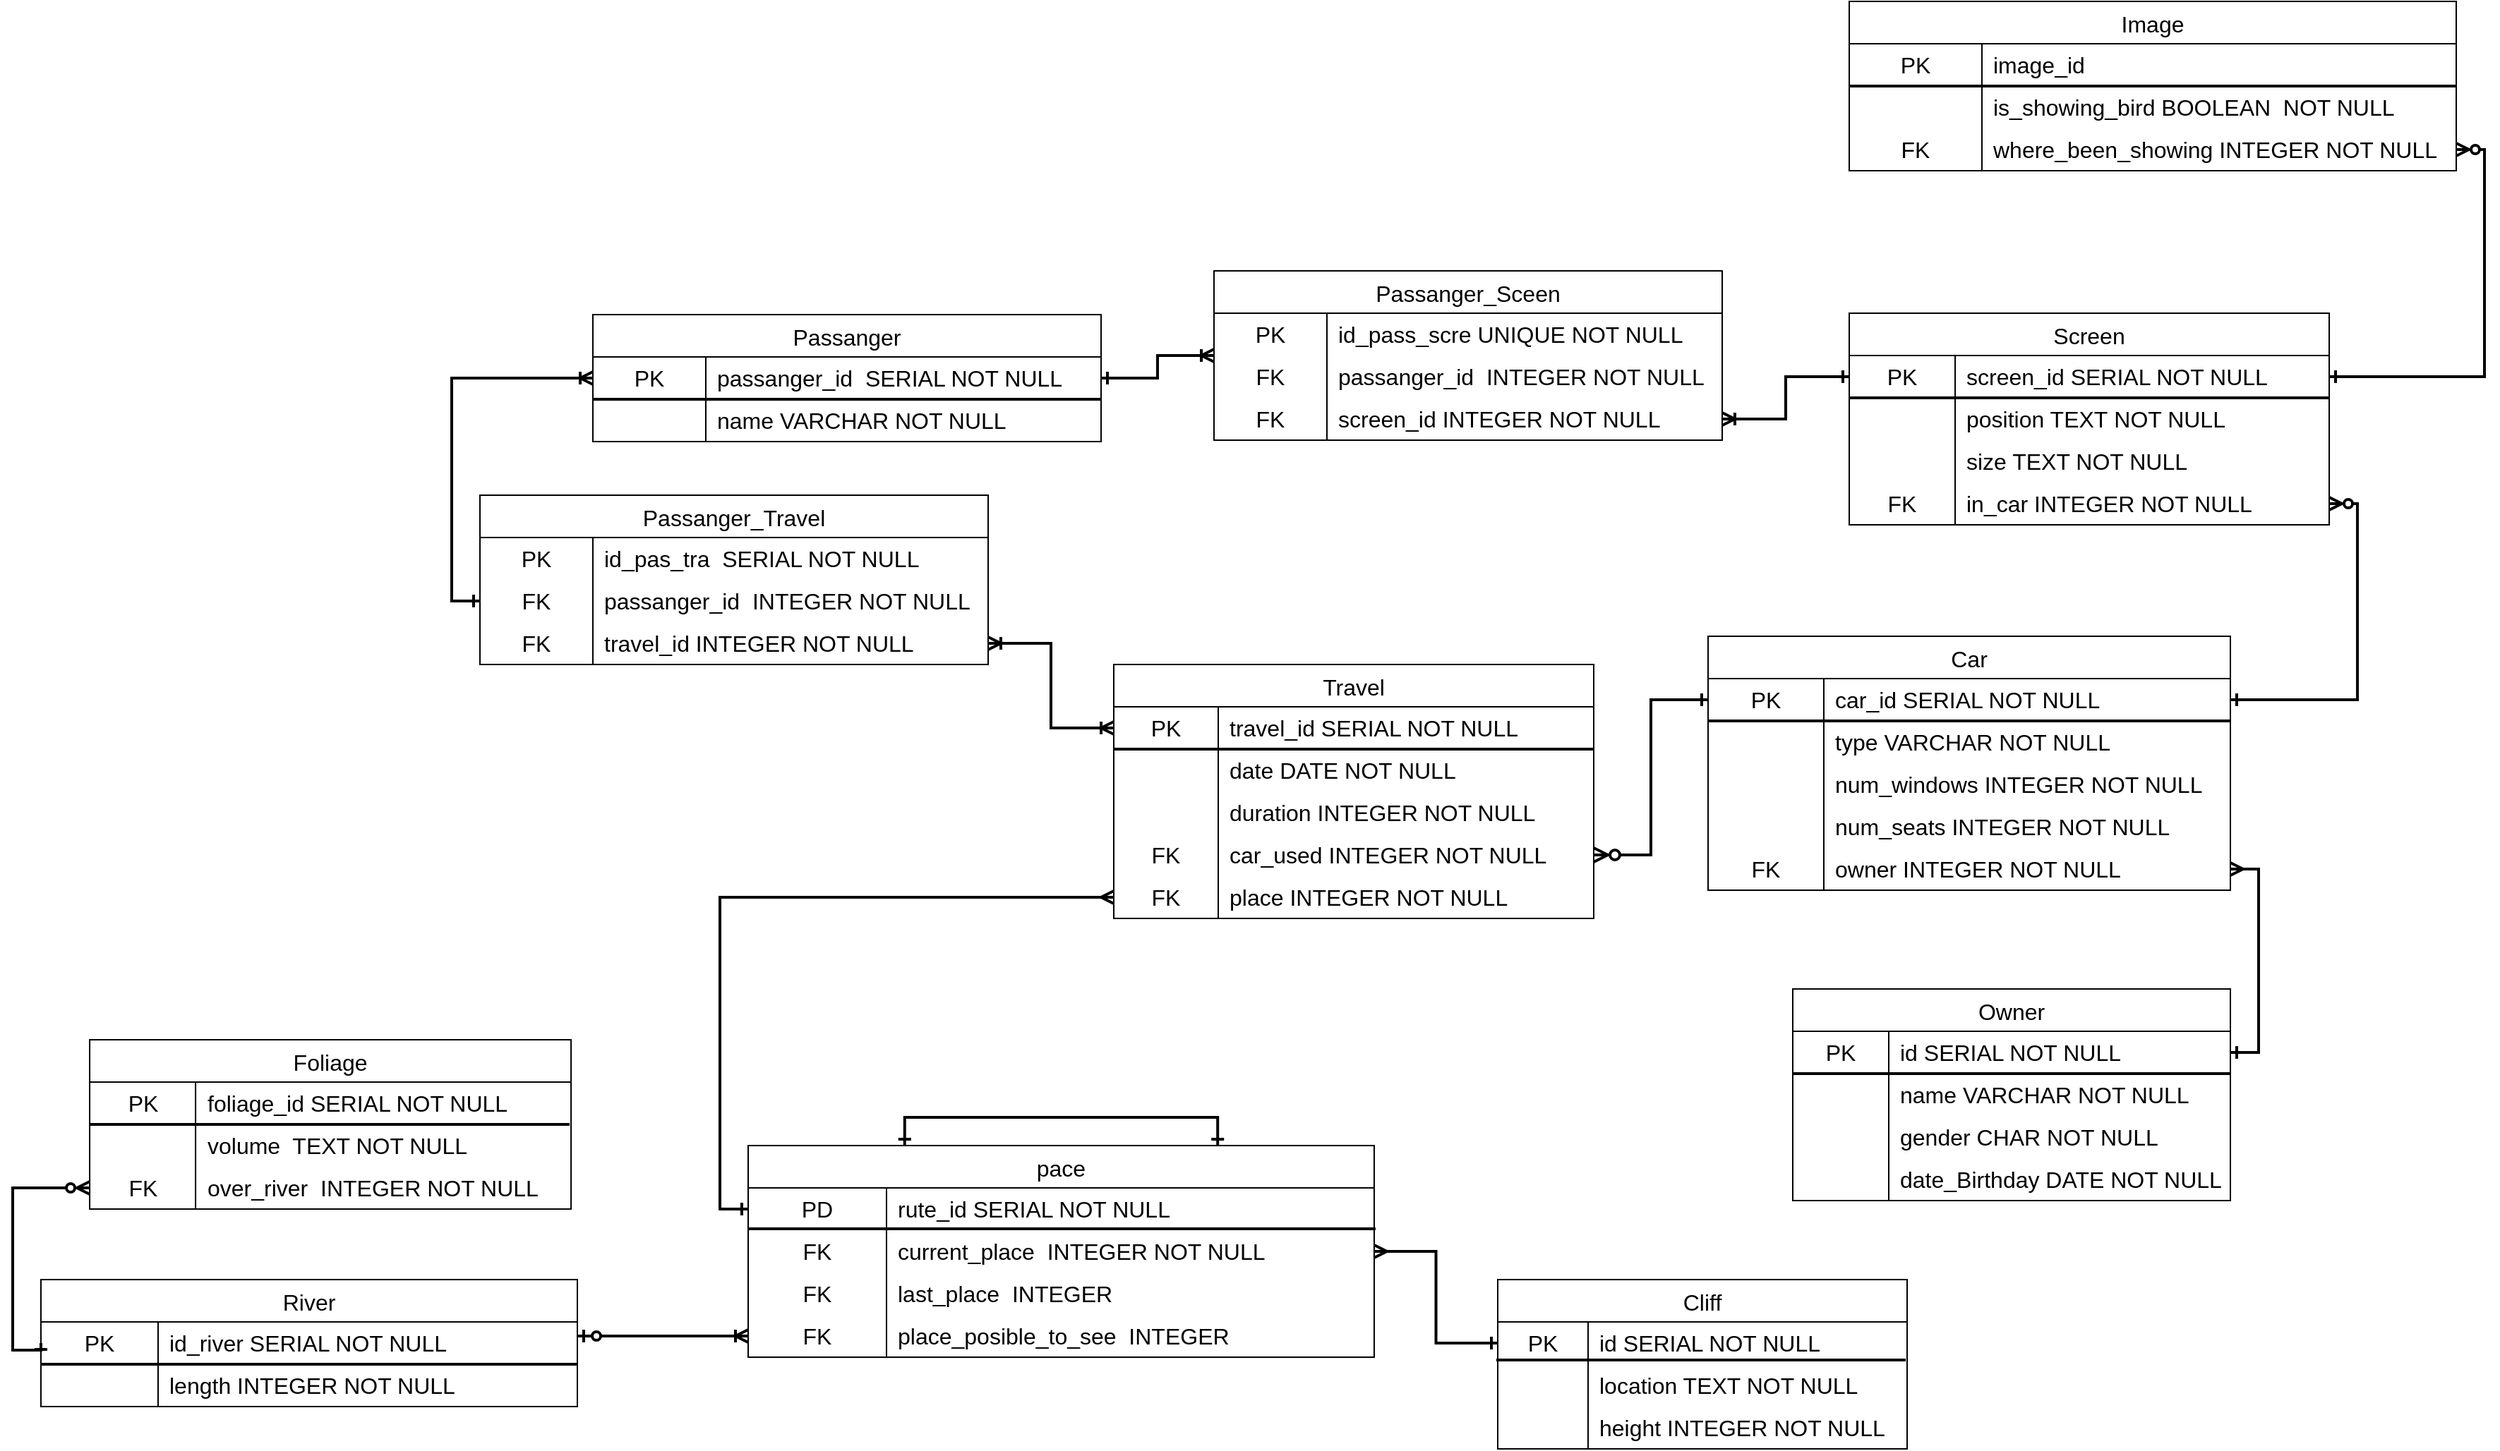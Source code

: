 <mxfile version="26.0.16">
  <diagram id="C5RBs43oDa-KdzZeNtuy" name="Page-1">
    <mxGraphModel dx="3754" dy="2307" grid="1" gridSize="10" guides="1" tooltips="1" connect="1" arrows="1" fold="1" page="1" pageScale="1" pageWidth="827" pageHeight="1169" math="0" shadow="0">
      <root>
        <mxCell id="WIyWlLk6GJQsqaUBKTNV-0" />
        <mxCell id="WIyWlLk6GJQsqaUBKTNV-1" parent="WIyWlLk6GJQsqaUBKTNV-0" />
        <mxCell id="iPoyVzdUT_Glv2zfnzg3-1" value="Owner" style="shape=table;startSize=30;container=1;collapsible=0;childLayout=tableLayout;fixedRows=1;rowLines=0;fontStyle=0;strokeColor=default;fontSize=16;" parent="WIyWlLk6GJQsqaUBKTNV-1" vertex="1">
          <mxGeometry x="210" y="350" width="310" height="150" as="geometry" />
        </mxCell>
        <mxCell id="iPoyVzdUT_Glv2zfnzg3-2" value="" style="shape=tableRow;horizontal=0;startSize=0;swimlaneHead=0;swimlaneBody=0;top=0;left=0;bottom=0;right=0;collapsible=0;dropTarget=0;fillColor=none;points=[[0,0.5],[1,0.5]];portConstraint=eastwest;strokeColor=inherit;fontSize=16;" parent="iPoyVzdUT_Glv2zfnzg3-1" vertex="1">
          <mxGeometry y="30" width="310" height="30" as="geometry" />
        </mxCell>
        <mxCell id="iPoyVzdUT_Glv2zfnzg3-3" value="PK" style="shape=partialRectangle;html=1;whiteSpace=wrap;connectable=0;fillColor=none;top=0;left=0;bottom=0;right=0;overflow=hidden;pointerEvents=1;strokeColor=inherit;fontSize=16;" parent="iPoyVzdUT_Glv2zfnzg3-2" vertex="1">
          <mxGeometry width="68" height="30" as="geometry">
            <mxRectangle width="68" height="30" as="alternateBounds" />
          </mxGeometry>
        </mxCell>
        <mxCell id="iPoyVzdUT_Glv2zfnzg3-4" value="id SERIAL NOT NULL" style="shape=partialRectangle;html=1;whiteSpace=wrap;connectable=0;fillColor=none;top=0;left=0;bottom=0;right=0;align=left;spacingLeft=6;overflow=hidden;strokeColor=inherit;fontSize=16;" parent="iPoyVzdUT_Glv2zfnzg3-2" vertex="1">
          <mxGeometry x="68" width="242" height="30" as="geometry">
            <mxRectangle width="242" height="30" as="alternateBounds" />
          </mxGeometry>
        </mxCell>
        <mxCell id="iPoyVzdUT_Glv2zfnzg3-5" value="" style="shape=tableRow;horizontal=0;startSize=0;swimlaneHead=0;swimlaneBody=0;top=0;left=0;bottom=0;right=0;collapsible=0;dropTarget=0;fillColor=none;points=[[0,0.5],[1,0.5]];portConstraint=eastwest;strokeColor=inherit;fontSize=16;" parent="iPoyVzdUT_Glv2zfnzg3-1" vertex="1">
          <mxGeometry y="60" width="310" height="30" as="geometry" />
        </mxCell>
        <mxCell id="iPoyVzdUT_Glv2zfnzg3-6" value="" style="shape=partialRectangle;html=1;whiteSpace=wrap;connectable=0;fillColor=none;top=0;left=0;bottom=0;right=0;overflow=hidden;strokeColor=inherit;fontSize=16;" parent="iPoyVzdUT_Glv2zfnzg3-5" vertex="1">
          <mxGeometry width="68" height="30" as="geometry">
            <mxRectangle width="68" height="30" as="alternateBounds" />
          </mxGeometry>
        </mxCell>
        <mxCell id="iPoyVzdUT_Glv2zfnzg3-7" value="name VARCHAR NOT NULL" style="shape=partialRectangle;html=1;whiteSpace=wrap;connectable=0;fillColor=none;top=0;left=0;bottom=0;right=0;align=left;spacingLeft=6;overflow=hidden;strokeColor=inherit;fontSize=16;" parent="iPoyVzdUT_Glv2zfnzg3-5" vertex="1">
          <mxGeometry x="68" width="242" height="30" as="geometry">
            <mxRectangle width="242" height="30" as="alternateBounds" />
          </mxGeometry>
        </mxCell>
        <mxCell id="iPoyVzdUT_Glv2zfnzg3-8" value="" style="shape=tableRow;horizontal=0;startSize=0;swimlaneHead=0;swimlaneBody=0;top=0;left=0;bottom=0;right=0;collapsible=0;dropTarget=0;fillColor=none;points=[[0,0.5],[1,0.5]];portConstraint=eastwest;strokeColor=inherit;fontSize=16;" parent="iPoyVzdUT_Glv2zfnzg3-1" vertex="1">
          <mxGeometry y="90" width="310" height="30" as="geometry" />
        </mxCell>
        <mxCell id="iPoyVzdUT_Glv2zfnzg3-9" value="" style="shape=partialRectangle;html=1;whiteSpace=wrap;connectable=0;fillColor=none;top=0;left=0;bottom=0;right=0;overflow=hidden;strokeColor=inherit;fontSize=16;" parent="iPoyVzdUT_Glv2zfnzg3-8" vertex="1">
          <mxGeometry width="68" height="30" as="geometry">
            <mxRectangle width="68" height="30" as="alternateBounds" />
          </mxGeometry>
        </mxCell>
        <mxCell id="iPoyVzdUT_Glv2zfnzg3-10" value="gender CHAR NOT NULL" style="shape=partialRectangle;html=1;whiteSpace=wrap;connectable=0;fillColor=none;top=0;left=0;bottom=0;right=0;align=left;spacingLeft=6;overflow=hidden;strokeColor=inherit;fontSize=16;" parent="iPoyVzdUT_Glv2zfnzg3-8" vertex="1">
          <mxGeometry x="68" width="242" height="30" as="geometry">
            <mxRectangle width="242" height="30" as="alternateBounds" />
          </mxGeometry>
        </mxCell>
        <mxCell id="iPoyVzdUT_Glv2zfnzg3-15" style="shape=tableRow;horizontal=0;startSize=0;swimlaneHead=0;swimlaneBody=0;top=0;left=0;bottom=0;right=0;collapsible=0;dropTarget=0;fillColor=none;points=[[0,0.5],[1,0.5]];portConstraint=eastwest;strokeColor=inherit;fontSize=16;" parent="iPoyVzdUT_Glv2zfnzg3-1" vertex="1">
          <mxGeometry y="120" width="310" height="30" as="geometry" />
        </mxCell>
        <mxCell id="iPoyVzdUT_Glv2zfnzg3-16" style="shape=partialRectangle;html=1;whiteSpace=wrap;connectable=0;fillColor=none;top=0;left=0;bottom=0;right=0;overflow=hidden;strokeColor=inherit;fontSize=16;" parent="iPoyVzdUT_Glv2zfnzg3-15" vertex="1">
          <mxGeometry width="68" height="30" as="geometry">
            <mxRectangle width="68" height="30" as="alternateBounds" />
          </mxGeometry>
        </mxCell>
        <mxCell id="iPoyVzdUT_Glv2zfnzg3-17" value="date_Birthday DATE NOT NULL" style="shape=partialRectangle;html=1;whiteSpace=wrap;connectable=0;fillColor=none;top=0;left=0;bottom=0;right=0;align=left;spacingLeft=6;overflow=hidden;strokeColor=inherit;fontSize=16;" parent="iPoyVzdUT_Glv2zfnzg3-15" vertex="1">
          <mxGeometry x="68" width="242" height="30" as="geometry">
            <mxRectangle width="242" height="30" as="alternateBounds" />
          </mxGeometry>
        </mxCell>
        <mxCell id="iPoyVzdUT_Glv2zfnzg3-11" value="" style="line;strokeWidth=2;html=1;" parent="WIyWlLk6GJQsqaUBKTNV-1" vertex="1">
          <mxGeometry x="210" y="405" width="310" height="10" as="geometry" />
        </mxCell>
        <mxCell id="iPoyVzdUT_Glv2zfnzg3-32" value="Car" style="shape=table;startSize=30;container=1;collapsible=0;childLayout=tableLayout;fixedRows=1;rowLines=0;fontStyle=0;strokeColor=default;fontSize=16;" parent="WIyWlLk6GJQsqaUBKTNV-1" vertex="1">
          <mxGeometry x="150" y="100" width="370" height="180" as="geometry" />
        </mxCell>
        <mxCell id="iPoyVzdUT_Glv2zfnzg3-33" value="" style="shape=tableRow;horizontal=0;startSize=0;swimlaneHead=0;swimlaneBody=0;top=0;left=0;bottom=0;right=0;collapsible=0;dropTarget=0;fillColor=none;points=[[0,0.5],[1,0.5]];portConstraint=eastwest;strokeColor=inherit;fontSize=16;" parent="iPoyVzdUT_Glv2zfnzg3-32" vertex="1">
          <mxGeometry y="30" width="370" height="30" as="geometry" />
        </mxCell>
        <mxCell id="iPoyVzdUT_Glv2zfnzg3-34" value="PK" style="shape=partialRectangle;html=1;whiteSpace=wrap;connectable=0;fillColor=none;top=0;left=0;bottom=0;right=0;overflow=hidden;pointerEvents=1;strokeColor=inherit;fontSize=16;" parent="iPoyVzdUT_Glv2zfnzg3-33" vertex="1">
          <mxGeometry width="82" height="30" as="geometry">
            <mxRectangle width="82" height="30" as="alternateBounds" />
          </mxGeometry>
        </mxCell>
        <mxCell id="iPoyVzdUT_Glv2zfnzg3-35" value="car_id SERIAL NOT NULL" style="shape=partialRectangle;html=1;whiteSpace=wrap;connectable=0;fillColor=none;top=0;left=0;bottom=0;right=0;align=left;spacingLeft=6;overflow=hidden;strokeColor=inherit;fontSize=16;" parent="iPoyVzdUT_Glv2zfnzg3-33" vertex="1">
          <mxGeometry x="82" width="288" height="30" as="geometry">
            <mxRectangle width="288" height="30" as="alternateBounds" />
          </mxGeometry>
        </mxCell>
        <mxCell id="iPoyVzdUT_Glv2zfnzg3-36" value="" style="shape=tableRow;horizontal=0;startSize=0;swimlaneHead=0;swimlaneBody=0;top=0;left=0;bottom=0;right=0;collapsible=0;dropTarget=0;fillColor=none;points=[[0,0.5],[1,0.5]];portConstraint=eastwest;strokeColor=inherit;fontSize=16;" parent="iPoyVzdUT_Glv2zfnzg3-32" vertex="1">
          <mxGeometry y="60" width="370" height="30" as="geometry" />
        </mxCell>
        <mxCell id="iPoyVzdUT_Glv2zfnzg3-37" value="" style="shape=partialRectangle;html=1;whiteSpace=wrap;connectable=0;fillColor=none;top=0;left=0;bottom=0;right=0;overflow=hidden;strokeColor=inherit;fontSize=16;" parent="iPoyVzdUT_Glv2zfnzg3-36" vertex="1">
          <mxGeometry width="82" height="30" as="geometry">
            <mxRectangle width="82" height="30" as="alternateBounds" />
          </mxGeometry>
        </mxCell>
        <mxCell id="iPoyVzdUT_Glv2zfnzg3-38" value="type VARCHAR NOT NULL" style="shape=partialRectangle;html=1;whiteSpace=wrap;connectable=0;fillColor=none;top=0;left=0;bottom=0;right=0;align=left;spacingLeft=6;overflow=hidden;strokeColor=inherit;fontSize=16;" parent="iPoyVzdUT_Glv2zfnzg3-36" vertex="1">
          <mxGeometry x="82" width="288" height="30" as="geometry">
            <mxRectangle width="288" height="30" as="alternateBounds" />
          </mxGeometry>
        </mxCell>
        <mxCell id="iPoyVzdUT_Glv2zfnzg3-39" value="" style="shape=tableRow;horizontal=0;startSize=0;swimlaneHead=0;swimlaneBody=0;top=0;left=0;bottom=0;right=0;collapsible=0;dropTarget=0;fillColor=none;points=[[0,0.5],[1,0.5]];portConstraint=eastwest;strokeColor=inherit;fontSize=16;" parent="iPoyVzdUT_Glv2zfnzg3-32" vertex="1">
          <mxGeometry y="90" width="370" height="30" as="geometry" />
        </mxCell>
        <mxCell id="iPoyVzdUT_Glv2zfnzg3-40" value="" style="shape=partialRectangle;html=1;whiteSpace=wrap;connectable=0;fillColor=none;top=0;left=0;bottom=0;right=0;overflow=hidden;strokeColor=inherit;fontSize=16;" parent="iPoyVzdUT_Glv2zfnzg3-39" vertex="1">
          <mxGeometry width="82" height="30" as="geometry">
            <mxRectangle width="82" height="30" as="alternateBounds" />
          </mxGeometry>
        </mxCell>
        <mxCell id="iPoyVzdUT_Glv2zfnzg3-41" value="num_windows INTEGER NOT NULL" style="shape=partialRectangle;html=1;whiteSpace=wrap;connectable=0;fillColor=none;top=0;left=0;bottom=0;right=0;align=left;spacingLeft=6;overflow=hidden;strokeColor=inherit;fontSize=16;" parent="iPoyVzdUT_Glv2zfnzg3-39" vertex="1">
          <mxGeometry x="82" width="288" height="30" as="geometry">
            <mxRectangle width="288" height="30" as="alternateBounds" />
          </mxGeometry>
        </mxCell>
        <mxCell id="iPoyVzdUT_Glv2zfnzg3-42" style="shape=tableRow;horizontal=0;startSize=0;swimlaneHead=0;swimlaneBody=0;top=0;left=0;bottom=0;right=0;collapsible=0;dropTarget=0;fillColor=none;points=[[0,0.5],[1,0.5]];portConstraint=eastwest;strokeColor=inherit;fontSize=16;" parent="iPoyVzdUT_Glv2zfnzg3-32" vertex="1">
          <mxGeometry y="120" width="370" height="30" as="geometry" />
        </mxCell>
        <mxCell id="iPoyVzdUT_Glv2zfnzg3-43" style="shape=partialRectangle;html=1;whiteSpace=wrap;connectable=0;fillColor=none;top=0;left=0;bottom=0;right=0;overflow=hidden;strokeColor=inherit;fontSize=16;" parent="iPoyVzdUT_Glv2zfnzg3-42" vertex="1">
          <mxGeometry width="82" height="30" as="geometry">
            <mxRectangle width="82" height="30" as="alternateBounds" />
          </mxGeometry>
        </mxCell>
        <mxCell id="iPoyVzdUT_Glv2zfnzg3-44" value="num_seats INTEGER NOT NULL" style="shape=partialRectangle;html=1;whiteSpace=wrap;connectable=0;fillColor=none;top=0;left=0;bottom=0;right=0;align=left;spacingLeft=6;overflow=hidden;strokeColor=inherit;fontSize=16;" parent="iPoyVzdUT_Glv2zfnzg3-42" vertex="1">
          <mxGeometry x="82" width="288" height="30" as="geometry">
            <mxRectangle width="288" height="30" as="alternateBounds" />
          </mxGeometry>
        </mxCell>
        <mxCell id="iPoyVzdUT_Glv2zfnzg3-148" style="shape=tableRow;horizontal=0;startSize=0;swimlaneHead=0;swimlaneBody=0;top=0;left=0;bottom=0;right=0;collapsible=0;dropTarget=0;fillColor=none;points=[[0,0.5],[1,0.5]];portConstraint=eastwest;strokeColor=inherit;fontSize=16;" parent="iPoyVzdUT_Glv2zfnzg3-32" vertex="1">
          <mxGeometry y="150" width="370" height="30" as="geometry" />
        </mxCell>
        <mxCell id="iPoyVzdUT_Glv2zfnzg3-149" value="FK" style="shape=partialRectangle;html=1;whiteSpace=wrap;connectable=0;fillColor=none;top=0;left=0;bottom=0;right=0;overflow=hidden;strokeColor=inherit;fontSize=16;" parent="iPoyVzdUT_Glv2zfnzg3-148" vertex="1">
          <mxGeometry width="82" height="30" as="geometry">
            <mxRectangle width="82" height="30" as="alternateBounds" />
          </mxGeometry>
        </mxCell>
        <mxCell id="iPoyVzdUT_Glv2zfnzg3-150" value="owner INTEGER NOT NULL" style="shape=partialRectangle;html=1;whiteSpace=wrap;connectable=0;fillColor=none;top=0;left=0;bottom=0;right=0;align=left;spacingLeft=6;overflow=hidden;strokeColor=inherit;fontSize=16;" parent="iPoyVzdUT_Glv2zfnzg3-148" vertex="1">
          <mxGeometry x="82" width="288" height="30" as="geometry">
            <mxRectangle width="288" height="30" as="alternateBounds" />
          </mxGeometry>
        </mxCell>
        <mxCell id="iPoyVzdUT_Glv2zfnzg3-45" value="" style="line;strokeWidth=2;html=1;" parent="WIyWlLk6GJQsqaUBKTNV-1" vertex="1">
          <mxGeometry x="150" y="155" width="370" height="10" as="geometry" />
        </mxCell>
        <mxCell id="iPoyVzdUT_Glv2zfnzg3-46" value="Travel" style="shape=table;startSize=30;container=1;collapsible=0;childLayout=tableLayout;fixedRows=1;rowLines=0;fontStyle=0;strokeColor=default;fontSize=16;" parent="WIyWlLk6GJQsqaUBKTNV-1" vertex="1">
          <mxGeometry x="-271" y="120" width="340" height="180" as="geometry" />
        </mxCell>
        <mxCell id="iPoyVzdUT_Glv2zfnzg3-47" value="" style="shape=tableRow;horizontal=0;startSize=0;swimlaneHead=0;swimlaneBody=0;top=0;left=0;bottom=0;right=0;collapsible=0;dropTarget=0;fillColor=none;points=[[0,0.5],[1,0.5]];portConstraint=eastwest;strokeColor=inherit;fontSize=16;" parent="iPoyVzdUT_Glv2zfnzg3-46" vertex="1">
          <mxGeometry y="30" width="340" height="30" as="geometry" />
        </mxCell>
        <mxCell id="iPoyVzdUT_Glv2zfnzg3-48" value="PK" style="shape=partialRectangle;html=1;whiteSpace=wrap;connectable=0;fillColor=none;top=0;left=0;bottom=0;right=0;overflow=hidden;pointerEvents=1;strokeColor=inherit;fontSize=16;" parent="iPoyVzdUT_Glv2zfnzg3-47" vertex="1">
          <mxGeometry width="74" height="30" as="geometry">
            <mxRectangle width="74" height="30" as="alternateBounds" />
          </mxGeometry>
        </mxCell>
        <mxCell id="iPoyVzdUT_Glv2zfnzg3-49" value="travel_id SERIAL NOT NULL" style="shape=partialRectangle;html=1;whiteSpace=wrap;connectable=0;fillColor=none;top=0;left=0;bottom=0;right=0;align=left;spacingLeft=6;overflow=hidden;strokeColor=inherit;fontSize=16;" parent="iPoyVzdUT_Glv2zfnzg3-47" vertex="1">
          <mxGeometry x="74" width="266" height="30" as="geometry">
            <mxRectangle width="266" height="30" as="alternateBounds" />
          </mxGeometry>
        </mxCell>
        <mxCell id="iPoyVzdUT_Glv2zfnzg3-50" value="" style="shape=tableRow;horizontal=0;startSize=0;swimlaneHead=0;swimlaneBody=0;top=0;left=0;bottom=0;right=0;collapsible=0;dropTarget=0;fillColor=none;points=[[0,0.5],[1,0.5]];portConstraint=eastwest;strokeColor=inherit;fontSize=16;" parent="iPoyVzdUT_Glv2zfnzg3-46" vertex="1">
          <mxGeometry y="60" width="340" height="30" as="geometry" />
        </mxCell>
        <mxCell id="iPoyVzdUT_Glv2zfnzg3-51" value="" style="shape=partialRectangle;html=1;whiteSpace=wrap;connectable=0;fillColor=none;top=0;left=0;bottom=0;right=0;overflow=hidden;strokeColor=inherit;fontSize=16;" parent="iPoyVzdUT_Glv2zfnzg3-50" vertex="1">
          <mxGeometry width="74" height="30" as="geometry">
            <mxRectangle width="74" height="30" as="alternateBounds" />
          </mxGeometry>
        </mxCell>
        <mxCell id="iPoyVzdUT_Glv2zfnzg3-52" value="date DATE NOT NULL" style="shape=partialRectangle;html=1;whiteSpace=wrap;connectable=0;fillColor=none;top=0;left=0;bottom=0;right=0;align=left;spacingLeft=6;overflow=hidden;strokeColor=inherit;fontSize=16;" parent="iPoyVzdUT_Glv2zfnzg3-50" vertex="1">
          <mxGeometry x="74" width="266" height="30" as="geometry">
            <mxRectangle width="266" height="30" as="alternateBounds" />
          </mxGeometry>
        </mxCell>
        <mxCell id="iPoyVzdUT_Glv2zfnzg3-53" value="" style="shape=tableRow;horizontal=0;startSize=0;swimlaneHead=0;swimlaneBody=0;top=0;left=0;bottom=0;right=0;collapsible=0;dropTarget=0;fillColor=none;points=[[0,0.5],[1,0.5]];portConstraint=eastwest;strokeColor=inherit;fontSize=16;" parent="iPoyVzdUT_Glv2zfnzg3-46" vertex="1">
          <mxGeometry y="90" width="340" height="30" as="geometry" />
        </mxCell>
        <mxCell id="iPoyVzdUT_Glv2zfnzg3-54" value="" style="shape=partialRectangle;html=1;whiteSpace=wrap;connectable=0;fillColor=none;top=0;left=0;bottom=0;right=0;overflow=hidden;strokeColor=inherit;fontSize=16;" parent="iPoyVzdUT_Glv2zfnzg3-53" vertex="1">
          <mxGeometry width="74" height="30" as="geometry">
            <mxRectangle width="74" height="30" as="alternateBounds" />
          </mxGeometry>
        </mxCell>
        <mxCell id="iPoyVzdUT_Glv2zfnzg3-55" value="duration INTEGER NOT NULL" style="shape=partialRectangle;html=1;whiteSpace=wrap;connectable=0;fillColor=none;top=0;left=0;bottom=0;right=0;align=left;spacingLeft=6;overflow=hidden;strokeColor=inherit;fontSize=16;" parent="iPoyVzdUT_Glv2zfnzg3-53" vertex="1">
          <mxGeometry x="74" width="266" height="30" as="geometry">
            <mxRectangle width="266" height="30" as="alternateBounds" />
          </mxGeometry>
        </mxCell>
        <mxCell id="iPoyVzdUT_Glv2zfnzg3-56" style="shape=tableRow;horizontal=0;startSize=0;swimlaneHead=0;swimlaneBody=0;top=0;left=0;bottom=0;right=0;collapsible=0;dropTarget=0;fillColor=none;points=[[0,0.5],[1,0.5]];portConstraint=eastwest;strokeColor=inherit;fontSize=16;" parent="iPoyVzdUT_Glv2zfnzg3-46" vertex="1">
          <mxGeometry y="120" width="340" height="30" as="geometry" />
        </mxCell>
        <mxCell id="iPoyVzdUT_Glv2zfnzg3-57" value="FK" style="shape=partialRectangle;html=1;whiteSpace=wrap;connectable=0;fillColor=none;top=0;left=0;bottom=0;right=0;overflow=hidden;strokeColor=inherit;fontSize=16;" parent="iPoyVzdUT_Glv2zfnzg3-56" vertex="1">
          <mxGeometry width="74" height="30" as="geometry">
            <mxRectangle width="74" height="30" as="alternateBounds" />
          </mxGeometry>
        </mxCell>
        <mxCell id="iPoyVzdUT_Glv2zfnzg3-58" value="car_used INTEGER NOT NULL" style="shape=partialRectangle;html=1;whiteSpace=wrap;connectable=0;fillColor=none;top=0;left=0;bottom=0;right=0;align=left;spacingLeft=6;overflow=hidden;strokeColor=inherit;fontSize=16;" parent="iPoyVzdUT_Glv2zfnzg3-56" vertex="1">
          <mxGeometry x="74" width="266" height="30" as="geometry">
            <mxRectangle width="266" height="30" as="alternateBounds" />
          </mxGeometry>
        </mxCell>
        <mxCell id="iPoyVzdUT_Glv2zfnzg3-151" style="shape=tableRow;horizontal=0;startSize=0;swimlaneHead=0;swimlaneBody=0;top=0;left=0;bottom=0;right=0;collapsible=0;dropTarget=0;fillColor=none;points=[[0,0.5],[1,0.5]];portConstraint=eastwest;strokeColor=inherit;fontSize=16;" parent="iPoyVzdUT_Glv2zfnzg3-46" vertex="1">
          <mxGeometry y="150" width="340" height="30" as="geometry" />
        </mxCell>
        <mxCell id="iPoyVzdUT_Glv2zfnzg3-152" value="FK" style="shape=partialRectangle;html=1;whiteSpace=wrap;connectable=0;fillColor=none;top=0;left=0;bottom=0;right=0;overflow=hidden;strokeColor=inherit;fontSize=16;" parent="iPoyVzdUT_Glv2zfnzg3-151" vertex="1">
          <mxGeometry width="74" height="30" as="geometry">
            <mxRectangle width="74" height="30" as="alternateBounds" />
          </mxGeometry>
        </mxCell>
        <mxCell id="iPoyVzdUT_Glv2zfnzg3-153" value="place INTEGER NOT NULL" style="shape=partialRectangle;html=1;whiteSpace=wrap;connectable=0;fillColor=none;top=0;left=0;bottom=0;right=0;align=left;spacingLeft=6;overflow=hidden;strokeColor=inherit;fontSize=16;" parent="iPoyVzdUT_Glv2zfnzg3-151" vertex="1">
          <mxGeometry x="74" width="266" height="30" as="geometry">
            <mxRectangle width="266" height="30" as="alternateBounds" />
          </mxGeometry>
        </mxCell>
        <mxCell id="iPoyVzdUT_Glv2zfnzg3-59" value="" style="line;strokeWidth=2;html=1;" parent="WIyWlLk6GJQsqaUBKTNV-1" vertex="1">
          <mxGeometry x="-271" y="175" width="340" height="10" as="geometry" />
        </mxCell>
        <mxCell id="iPoyVzdUT_Glv2zfnzg3-60" value="Image" style="shape=table;startSize=30;container=1;collapsible=0;childLayout=tableLayout;fixedRows=1;rowLines=0;fontStyle=0;strokeColor=default;fontSize=16;" parent="WIyWlLk6GJQsqaUBKTNV-1" vertex="1">
          <mxGeometry x="250" y="-350" width="430" height="120" as="geometry" />
        </mxCell>
        <mxCell id="iPoyVzdUT_Glv2zfnzg3-61" value="" style="shape=tableRow;horizontal=0;startSize=0;swimlaneHead=0;swimlaneBody=0;top=0;left=0;bottom=0;right=0;collapsible=0;dropTarget=0;fillColor=none;points=[[0,0.5],[1,0.5]];portConstraint=eastwest;strokeColor=inherit;fontSize=16;" parent="iPoyVzdUT_Glv2zfnzg3-60" vertex="1">
          <mxGeometry y="30" width="430" height="30" as="geometry" />
        </mxCell>
        <mxCell id="iPoyVzdUT_Glv2zfnzg3-62" value="PK" style="shape=partialRectangle;html=1;whiteSpace=wrap;connectable=0;fillColor=none;top=0;left=0;bottom=0;right=0;overflow=hidden;pointerEvents=1;strokeColor=inherit;fontSize=16;" parent="iPoyVzdUT_Glv2zfnzg3-61" vertex="1">
          <mxGeometry width="94" height="30" as="geometry">
            <mxRectangle width="94" height="30" as="alternateBounds" />
          </mxGeometry>
        </mxCell>
        <mxCell id="iPoyVzdUT_Glv2zfnzg3-63" value="image_id" style="shape=partialRectangle;html=1;whiteSpace=wrap;connectable=0;fillColor=none;top=0;left=0;bottom=0;right=0;align=left;spacingLeft=6;overflow=hidden;strokeColor=inherit;fontSize=16;" parent="iPoyVzdUT_Glv2zfnzg3-61" vertex="1">
          <mxGeometry x="94" width="336" height="30" as="geometry">
            <mxRectangle width="336" height="30" as="alternateBounds" />
          </mxGeometry>
        </mxCell>
        <mxCell id="iPoyVzdUT_Glv2zfnzg3-70" style="shape=tableRow;horizontal=0;startSize=0;swimlaneHead=0;swimlaneBody=0;top=0;left=0;bottom=0;right=0;collapsible=0;dropTarget=0;fillColor=none;points=[[0,0.5],[1,0.5]];portConstraint=eastwest;strokeColor=inherit;fontSize=16;" parent="iPoyVzdUT_Glv2zfnzg3-60" vertex="1">
          <mxGeometry y="60" width="430" height="30" as="geometry" />
        </mxCell>
        <mxCell id="iPoyVzdUT_Glv2zfnzg3-71" style="shape=partialRectangle;html=1;whiteSpace=wrap;connectable=0;fillColor=none;top=0;left=0;bottom=0;right=0;overflow=hidden;strokeColor=inherit;fontSize=16;" parent="iPoyVzdUT_Glv2zfnzg3-70" vertex="1">
          <mxGeometry width="94" height="30" as="geometry">
            <mxRectangle width="94" height="30" as="alternateBounds" />
          </mxGeometry>
        </mxCell>
        <mxCell id="iPoyVzdUT_Glv2zfnzg3-72" value="is_showing_bird BOOLEAN&amp;nbsp; NOT NULL" style="shape=partialRectangle;html=1;whiteSpace=wrap;connectable=0;fillColor=none;top=0;left=0;bottom=0;right=0;align=left;spacingLeft=6;overflow=hidden;strokeColor=inherit;fontSize=16;" parent="iPoyVzdUT_Glv2zfnzg3-70" vertex="1">
          <mxGeometry x="94" width="336" height="30" as="geometry">
            <mxRectangle width="336" height="30" as="alternateBounds" />
          </mxGeometry>
        </mxCell>
        <mxCell id="IphEw1jB7qVJTpc6AcwF-4" style="shape=tableRow;horizontal=0;startSize=0;swimlaneHead=0;swimlaneBody=0;top=0;left=0;bottom=0;right=0;collapsible=0;dropTarget=0;fillColor=none;points=[[0,0.5],[1,0.5]];portConstraint=eastwest;strokeColor=inherit;fontSize=16;" vertex="1" parent="iPoyVzdUT_Glv2zfnzg3-60">
          <mxGeometry y="90" width="430" height="30" as="geometry" />
        </mxCell>
        <mxCell id="IphEw1jB7qVJTpc6AcwF-5" value="FK" style="shape=partialRectangle;html=1;whiteSpace=wrap;connectable=0;fillColor=none;top=0;left=0;bottom=0;right=0;overflow=hidden;strokeColor=inherit;fontSize=16;" vertex="1" parent="IphEw1jB7qVJTpc6AcwF-4">
          <mxGeometry width="94" height="30" as="geometry">
            <mxRectangle width="94" height="30" as="alternateBounds" />
          </mxGeometry>
        </mxCell>
        <mxCell id="IphEw1jB7qVJTpc6AcwF-6" value="where_been_showing INTEGER NOT NULL" style="shape=partialRectangle;html=1;whiteSpace=wrap;connectable=0;fillColor=none;top=0;left=0;bottom=0;right=0;align=left;spacingLeft=6;overflow=hidden;strokeColor=inherit;fontSize=16;" vertex="1" parent="IphEw1jB7qVJTpc6AcwF-4">
          <mxGeometry x="94" width="336" height="30" as="geometry">
            <mxRectangle width="336" height="30" as="alternateBounds" />
          </mxGeometry>
        </mxCell>
        <mxCell id="iPoyVzdUT_Glv2zfnzg3-73" value="" style="line;strokeWidth=2;html=1;" parent="WIyWlLk6GJQsqaUBKTNV-1" vertex="1">
          <mxGeometry x="250" y="-295" width="430" height="10" as="geometry" />
        </mxCell>
        <mxCell id="iPoyVzdUT_Glv2zfnzg3-74" value="Screen" style="shape=table;startSize=30;container=1;collapsible=0;childLayout=tableLayout;fixedRows=1;rowLines=0;fontStyle=0;strokeColor=default;fontSize=16;" parent="WIyWlLk6GJQsqaUBKTNV-1" vertex="1">
          <mxGeometry x="250" y="-129" width="340" height="150" as="geometry" />
        </mxCell>
        <mxCell id="iPoyVzdUT_Glv2zfnzg3-75" value="" style="shape=tableRow;horizontal=0;startSize=0;swimlaneHead=0;swimlaneBody=0;top=0;left=0;bottom=0;right=0;collapsible=0;dropTarget=0;fillColor=none;points=[[0,0.5],[1,0.5]];portConstraint=eastwest;strokeColor=inherit;fontSize=16;" parent="iPoyVzdUT_Glv2zfnzg3-74" vertex="1">
          <mxGeometry y="30" width="340" height="30" as="geometry" />
        </mxCell>
        <mxCell id="iPoyVzdUT_Glv2zfnzg3-76" value="PK" style="shape=partialRectangle;html=1;whiteSpace=wrap;connectable=0;fillColor=none;top=0;left=0;bottom=0;right=0;overflow=hidden;pointerEvents=1;strokeColor=inherit;fontSize=16;" parent="iPoyVzdUT_Glv2zfnzg3-75" vertex="1">
          <mxGeometry width="75" height="30" as="geometry">
            <mxRectangle width="75" height="30" as="alternateBounds" />
          </mxGeometry>
        </mxCell>
        <mxCell id="iPoyVzdUT_Glv2zfnzg3-77" value="screen_id SERIAL NOT NULL" style="shape=partialRectangle;html=1;whiteSpace=wrap;connectable=0;fillColor=none;top=0;left=0;bottom=0;right=0;align=left;spacingLeft=6;overflow=hidden;strokeColor=inherit;fontSize=16;" parent="iPoyVzdUT_Glv2zfnzg3-75" vertex="1">
          <mxGeometry x="75" width="265" height="30" as="geometry">
            <mxRectangle width="265" height="30" as="alternateBounds" />
          </mxGeometry>
        </mxCell>
        <mxCell id="iPoyVzdUT_Glv2zfnzg3-78" value="" style="shape=tableRow;horizontal=0;startSize=0;swimlaneHead=0;swimlaneBody=0;top=0;left=0;bottom=0;right=0;collapsible=0;dropTarget=0;fillColor=none;points=[[0,0.5],[1,0.5]];portConstraint=eastwest;strokeColor=inherit;fontSize=16;" parent="iPoyVzdUT_Glv2zfnzg3-74" vertex="1">
          <mxGeometry y="60" width="340" height="30" as="geometry" />
        </mxCell>
        <mxCell id="iPoyVzdUT_Glv2zfnzg3-79" value="" style="shape=partialRectangle;html=1;whiteSpace=wrap;connectable=0;fillColor=none;top=0;left=0;bottom=0;right=0;overflow=hidden;strokeColor=inherit;fontSize=16;" parent="iPoyVzdUT_Glv2zfnzg3-78" vertex="1">
          <mxGeometry width="75" height="30" as="geometry">
            <mxRectangle width="75" height="30" as="alternateBounds" />
          </mxGeometry>
        </mxCell>
        <mxCell id="iPoyVzdUT_Glv2zfnzg3-80" value="position TEXT&amp;nbsp;NOT NULL" style="shape=partialRectangle;html=1;whiteSpace=wrap;connectable=0;fillColor=none;top=0;left=0;bottom=0;right=0;align=left;spacingLeft=6;overflow=hidden;strokeColor=inherit;fontSize=16;" parent="iPoyVzdUT_Glv2zfnzg3-78" vertex="1">
          <mxGeometry x="75" width="265" height="30" as="geometry">
            <mxRectangle width="265" height="30" as="alternateBounds" />
          </mxGeometry>
        </mxCell>
        <mxCell id="iPoyVzdUT_Glv2zfnzg3-81" value="" style="shape=tableRow;horizontal=0;startSize=0;swimlaneHead=0;swimlaneBody=0;top=0;left=0;bottom=0;right=0;collapsible=0;dropTarget=0;fillColor=none;points=[[0,0.5],[1,0.5]];portConstraint=eastwest;strokeColor=inherit;fontSize=16;" parent="iPoyVzdUT_Glv2zfnzg3-74" vertex="1">
          <mxGeometry y="90" width="340" height="30" as="geometry" />
        </mxCell>
        <mxCell id="iPoyVzdUT_Glv2zfnzg3-82" value="" style="shape=partialRectangle;html=1;whiteSpace=wrap;connectable=0;fillColor=none;top=0;left=0;bottom=0;right=0;overflow=hidden;strokeColor=inherit;fontSize=16;" parent="iPoyVzdUT_Glv2zfnzg3-81" vertex="1">
          <mxGeometry width="75" height="30" as="geometry">
            <mxRectangle width="75" height="30" as="alternateBounds" />
          </mxGeometry>
        </mxCell>
        <mxCell id="iPoyVzdUT_Glv2zfnzg3-83" value="size TEXT NOT NULL" style="shape=partialRectangle;html=1;whiteSpace=wrap;connectable=0;fillColor=none;top=0;left=0;bottom=0;right=0;align=left;spacingLeft=6;overflow=hidden;strokeColor=inherit;fontSize=16;" parent="iPoyVzdUT_Glv2zfnzg3-81" vertex="1">
          <mxGeometry x="75" width="265" height="30" as="geometry">
            <mxRectangle width="265" height="30" as="alternateBounds" />
          </mxGeometry>
        </mxCell>
        <mxCell id="iPoyVzdUT_Glv2zfnzg3-84" style="shape=tableRow;horizontal=0;startSize=0;swimlaneHead=0;swimlaneBody=0;top=0;left=0;bottom=0;right=0;collapsible=0;dropTarget=0;fillColor=none;points=[[0,0.5],[1,0.5]];portConstraint=eastwest;strokeColor=inherit;fontSize=16;" parent="iPoyVzdUT_Glv2zfnzg3-74" vertex="1">
          <mxGeometry y="120" width="340" height="30" as="geometry" />
        </mxCell>
        <mxCell id="iPoyVzdUT_Glv2zfnzg3-85" value="FK" style="shape=partialRectangle;html=1;whiteSpace=wrap;connectable=0;fillColor=none;top=0;left=0;bottom=0;right=0;overflow=hidden;strokeColor=inherit;fontSize=16;" parent="iPoyVzdUT_Glv2zfnzg3-84" vertex="1">
          <mxGeometry width="75" height="30" as="geometry">
            <mxRectangle width="75" height="30" as="alternateBounds" />
          </mxGeometry>
        </mxCell>
        <mxCell id="iPoyVzdUT_Glv2zfnzg3-86" value="in_car INTEGER NOT NULL" style="shape=partialRectangle;html=1;whiteSpace=wrap;connectable=0;fillColor=none;top=0;left=0;bottom=0;right=0;align=left;spacingLeft=6;overflow=hidden;strokeColor=inherit;fontSize=16;" parent="iPoyVzdUT_Glv2zfnzg3-84" vertex="1">
          <mxGeometry x="75" width="265" height="30" as="geometry">
            <mxRectangle width="265" height="30" as="alternateBounds" />
          </mxGeometry>
        </mxCell>
        <mxCell id="iPoyVzdUT_Glv2zfnzg3-88" value="Passanger" style="shape=table;startSize=30;container=1;collapsible=0;childLayout=tableLayout;fixedRows=1;rowLines=0;fontStyle=0;strokeColor=default;fontSize=16;" parent="WIyWlLk6GJQsqaUBKTNV-1" vertex="1">
          <mxGeometry x="-640" y="-128" width="360" height="90" as="geometry" />
        </mxCell>
        <mxCell id="iPoyVzdUT_Glv2zfnzg3-89" value="" style="shape=tableRow;horizontal=0;startSize=0;swimlaneHead=0;swimlaneBody=0;top=0;left=0;bottom=0;right=0;collapsible=0;dropTarget=0;fillColor=none;points=[[0,0.5],[1,0.5]];portConstraint=eastwest;strokeColor=inherit;fontSize=16;" parent="iPoyVzdUT_Glv2zfnzg3-88" vertex="1">
          <mxGeometry y="30" width="360" height="30" as="geometry" />
        </mxCell>
        <mxCell id="iPoyVzdUT_Glv2zfnzg3-90" value="PK" style="shape=partialRectangle;html=1;whiteSpace=wrap;connectable=0;fillColor=none;top=0;left=0;bottom=0;right=0;overflow=hidden;pointerEvents=1;strokeColor=inherit;fontSize=16;" parent="iPoyVzdUT_Glv2zfnzg3-89" vertex="1">
          <mxGeometry width="80" height="30" as="geometry">
            <mxRectangle width="80" height="30" as="alternateBounds" />
          </mxGeometry>
        </mxCell>
        <mxCell id="iPoyVzdUT_Glv2zfnzg3-91" value="passanger_id&amp;nbsp; SERIAL NOT NULL" style="shape=partialRectangle;html=1;whiteSpace=wrap;connectable=0;fillColor=none;top=0;left=0;bottom=0;right=0;align=left;spacingLeft=6;overflow=hidden;strokeColor=inherit;fontSize=16;" parent="iPoyVzdUT_Glv2zfnzg3-89" vertex="1">
          <mxGeometry x="80" width="280" height="30" as="geometry">
            <mxRectangle width="280" height="30" as="alternateBounds" />
          </mxGeometry>
        </mxCell>
        <mxCell id="iPoyVzdUT_Glv2zfnzg3-92" value="" style="shape=tableRow;horizontal=0;startSize=0;swimlaneHead=0;swimlaneBody=0;top=0;left=0;bottom=0;right=0;collapsible=0;dropTarget=0;fillColor=none;points=[[0,0.5],[1,0.5]];portConstraint=eastwest;strokeColor=inherit;fontSize=16;" parent="iPoyVzdUT_Glv2zfnzg3-88" vertex="1">
          <mxGeometry y="60" width="360" height="30" as="geometry" />
        </mxCell>
        <mxCell id="iPoyVzdUT_Glv2zfnzg3-93" value="" style="shape=partialRectangle;html=1;whiteSpace=wrap;connectable=0;fillColor=none;top=0;left=0;bottom=0;right=0;overflow=hidden;strokeColor=inherit;fontSize=16;" parent="iPoyVzdUT_Glv2zfnzg3-92" vertex="1">
          <mxGeometry width="80" height="30" as="geometry">
            <mxRectangle width="80" height="30" as="alternateBounds" />
          </mxGeometry>
        </mxCell>
        <mxCell id="iPoyVzdUT_Glv2zfnzg3-94" value="name VARCHAR NOT NULL" style="shape=partialRectangle;html=1;whiteSpace=wrap;connectable=0;fillColor=none;top=0;left=0;bottom=0;right=0;align=left;spacingLeft=6;overflow=hidden;strokeColor=inherit;fontSize=16;" parent="iPoyVzdUT_Glv2zfnzg3-92" vertex="1">
          <mxGeometry x="80" width="280" height="30" as="geometry">
            <mxRectangle width="280" height="30" as="alternateBounds" />
          </mxGeometry>
        </mxCell>
        <mxCell id="iPoyVzdUT_Glv2zfnzg3-101" value="" style="line;strokeWidth=2;html=1;" parent="WIyWlLk6GJQsqaUBKTNV-1" vertex="1">
          <mxGeometry x="-640" y="-73" width="360" height="10" as="geometry" />
        </mxCell>
        <mxCell id="iPoyVzdUT_Glv2zfnzg3-102" value="Cliff" style="shape=table;startSize=30;container=1;collapsible=0;childLayout=tableLayout;fixedRows=1;rowLines=0;fontStyle=0;strokeColor=default;fontSize=16;" parent="WIyWlLk6GJQsqaUBKTNV-1" vertex="1">
          <mxGeometry x="1" y="556" width="290" height="120" as="geometry" />
        </mxCell>
        <mxCell id="iPoyVzdUT_Glv2zfnzg3-103" value="" style="shape=tableRow;horizontal=0;startSize=0;swimlaneHead=0;swimlaneBody=0;top=0;left=0;bottom=0;right=0;collapsible=0;dropTarget=0;fillColor=none;points=[[0,0.5],[1,0.5]];portConstraint=eastwest;strokeColor=inherit;fontSize=16;" parent="iPoyVzdUT_Glv2zfnzg3-102" vertex="1">
          <mxGeometry y="30" width="290" height="30" as="geometry" />
        </mxCell>
        <mxCell id="iPoyVzdUT_Glv2zfnzg3-104" value="PK" style="shape=partialRectangle;html=1;whiteSpace=wrap;connectable=0;fillColor=none;top=0;left=0;bottom=0;right=0;overflow=hidden;pointerEvents=1;strokeColor=inherit;fontSize=16;" parent="iPoyVzdUT_Glv2zfnzg3-103" vertex="1">
          <mxGeometry width="64" height="30" as="geometry">
            <mxRectangle width="64" height="30" as="alternateBounds" />
          </mxGeometry>
        </mxCell>
        <mxCell id="iPoyVzdUT_Glv2zfnzg3-105" value="id SERIAL NOT NULL" style="shape=partialRectangle;html=1;whiteSpace=wrap;connectable=0;fillColor=none;top=0;left=0;bottom=0;right=0;align=left;spacingLeft=6;overflow=hidden;strokeColor=inherit;fontSize=16;" parent="iPoyVzdUT_Glv2zfnzg3-103" vertex="1">
          <mxGeometry x="64" width="226" height="30" as="geometry">
            <mxRectangle width="226" height="30" as="alternateBounds" />
          </mxGeometry>
        </mxCell>
        <mxCell id="iPoyVzdUT_Glv2zfnzg3-106" value="" style="shape=tableRow;horizontal=0;startSize=0;swimlaneHead=0;swimlaneBody=0;top=0;left=0;bottom=0;right=0;collapsible=0;dropTarget=0;fillColor=none;points=[[0,0.5],[1,0.5]];portConstraint=eastwest;strokeColor=inherit;fontSize=16;" parent="iPoyVzdUT_Glv2zfnzg3-102" vertex="1">
          <mxGeometry y="60" width="290" height="30" as="geometry" />
        </mxCell>
        <mxCell id="iPoyVzdUT_Glv2zfnzg3-107" value="" style="shape=partialRectangle;html=1;whiteSpace=wrap;connectable=0;fillColor=none;top=0;left=0;bottom=0;right=0;overflow=hidden;strokeColor=inherit;fontSize=16;" parent="iPoyVzdUT_Glv2zfnzg3-106" vertex="1">
          <mxGeometry width="64" height="30" as="geometry">
            <mxRectangle width="64" height="30" as="alternateBounds" />
          </mxGeometry>
        </mxCell>
        <mxCell id="iPoyVzdUT_Glv2zfnzg3-108" value="location TEXT NOT NULL" style="shape=partialRectangle;html=1;whiteSpace=wrap;connectable=0;fillColor=none;top=0;left=0;bottom=0;right=0;align=left;spacingLeft=6;overflow=hidden;strokeColor=inherit;fontSize=16;" parent="iPoyVzdUT_Glv2zfnzg3-106" vertex="1">
          <mxGeometry x="64" width="226" height="30" as="geometry">
            <mxRectangle width="226" height="30" as="alternateBounds" />
          </mxGeometry>
        </mxCell>
        <mxCell id="CwDVZw7sd6jtSjJqGKg0-4" style="shape=tableRow;horizontal=0;startSize=0;swimlaneHead=0;swimlaneBody=0;top=0;left=0;bottom=0;right=0;collapsible=0;dropTarget=0;fillColor=none;points=[[0,0.5],[1,0.5]];portConstraint=eastwest;strokeColor=inherit;fontSize=16;" parent="iPoyVzdUT_Glv2zfnzg3-102" vertex="1">
          <mxGeometry y="90" width="290" height="30" as="geometry" />
        </mxCell>
        <mxCell id="CwDVZw7sd6jtSjJqGKg0-5" style="shape=partialRectangle;html=1;whiteSpace=wrap;connectable=0;fillColor=none;top=0;left=0;bottom=0;right=0;overflow=hidden;strokeColor=inherit;fontSize=16;" parent="CwDVZw7sd6jtSjJqGKg0-4" vertex="1">
          <mxGeometry width="64" height="30" as="geometry">
            <mxRectangle width="64" height="30" as="alternateBounds" />
          </mxGeometry>
        </mxCell>
        <mxCell id="CwDVZw7sd6jtSjJqGKg0-6" value="height INTEGER NOT NULL" style="shape=partialRectangle;html=1;whiteSpace=wrap;connectable=0;fillColor=none;top=0;left=0;bottom=0;right=0;align=left;spacingLeft=6;overflow=hidden;strokeColor=inherit;fontSize=16;" parent="CwDVZw7sd6jtSjJqGKg0-4" vertex="1">
          <mxGeometry x="64" width="226" height="30" as="geometry">
            <mxRectangle width="226" height="30" as="alternateBounds" />
          </mxGeometry>
        </mxCell>
        <mxCell id="iPoyVzdUT_Glv2zfnzg3-115" value="" style="line;strokeWidth=2;html=1;" parent="WIyWlLk6GJQsqaUBKTNV-1" vertex="1">
          <mxGeometry y="608" width="290" height="10" as="geometry" />
        </mxCell>
        <mxCell id="iPoyVzdUT_Glv2zfnzg3-116" value="River" style="shape=table;startSize=30;container=1;collapsible=0;childLayout=tableLayout;fixedRows=1;rowLines=0;fontStyle=0;strokeColor=default;fontSize=16;" parent="WIyWlLk6GJQsqaUBKTNV-1" vertex="1">
          <mxGeometry x="-1031" y="556" width="380" height="90" as="geometry" />
        </mxCell>
        <mxCell id="iPoyVzdUT_Glv2zfnzg3-117" value="" style="shape=tableRow;horizontal=0;startSize=0;swimlaneHead=0;swimlaneBody=0;top=0;left=0;bottom=0;right=0;collapsible=0;dropTarget=0;fillColor=none;points=[[0,0.5],[1,0.5]];portConstraint=eastwest;strokeColor=inherit;fontSize=16;" parent="iPoyVzdUT_Glv2zfnzg3-116" vertex="1">
          <mxGeometry y="30" width="380" height="30" as="geometry" />
        </mxCell>
        <mxCell id="iPoyVzdUT_Glv2zfnzg3-118" value="PK" style="shape=partialRectangle;html=1;whiteSpace=wrap;connectable=0;fillColor=none;top=0;left=0;bottom=0;right=0;overflow=hidden;pointerEvents=1;strokeColor=inherit;fontSize=16;" parent="iPoyVzdUT_Glv2zfnzg3-117" vertex="1">
          <mxGeometry width="83" height="30" as="geometry">
            <mxRectangle width="83" height="30" as="alternateBounds" />
          </mxGeometry>
        </mxCell>
        <mxCell id="iPoyVzdUT_Glv2zfnzg3-119" value="id_river SERIAL NOT NULL" style="shape=partialRectangle;html=1;whiteSpace=wrap;connectable=0;fillColor=none;top=0;left=0;bottom=0;right=0;align=left;spacingLeft=6;overflow=hidden;strokeColor=inherit;fontSize=16;" parent="iPoyVzdUT_Glv2zfnzg3-117" vertex="1">
          <mxGeometry x="83" width="297" height="30" as="geometry">
            <mxRectangle width="297" height="30" as="alternateBounds" />
          </mxGeometry>
        </mxCell>
        <mxCell id="iPoyVzdUT_Glv2zfnzg3-120" value="" style="shape=tableRow;horizontal=0;startSize=0;swimlaneHead=0;swimlaneBody=0;top=0;left=0;bottom=0;right=0;collapsible=0;dropTarget=0;fillColor=none;points=[[0,0.5],[1,0.5]];portConstraint=eastwest;strokeColor=inherit;fontSize=16;" parent="iPoyVzdUT_Glv2zfnzg3-116" vertex="1">
          <mxGeometry y="60" width="380" height="30" as="geometry" />
        </mxCell>
        <mxCell id="iPoyVzdUT_Glv2zfnzg3-121" value="" style="shape=partialRectangle;html=1;whiteSpace=wrap;connectable=0;fillColor=none;top=0;left=0;bottom=0;right=0;overflow=hidden;strokeColor=inherit;fontSize=16;" parent="iPoyVzdUT_Glv2zfnzg3-120" vertex="1">
          <mxGeometry width="83" height="30" as="geometry">
            <mxRectangle width="83" height="30" as="alternateBounds" />
          </mxGeometry>
        </mxCell>
        <mxCell id="iPoyVzdUT_Glv2zfnzg3-122" value="length INTEGER NOT NULL" style="shape=partialRectangle;html=1;whiteSpace=wrap;connectable=0;fillColor=none;top=0;left=0;bottom=0;right=0;align=left;spacingLeft=6;overflow=hidden;strokeColor=inherit;fontSize=16;" parent="iPoyVzdUT_Glv2zfnzg3-120" vertex="1">
          <mxGeometry x="83" width="297" height="30" as="geometry">
            <mxRectangle width="297" height="30" as="alternateBounds" />
          </mxGeometry>
        </mxCell>
        <mxCell id="iPoyVzdUT_Glv2zfnzg3-129" value="" style="line;strokeWidth=2;html=1;" parent="WIyWlLk6GJQsqaUBKTNV-1" vertex="1">
          <mxGeometry x="-1031" y="611" width="380" height="10" as="geometry" />
        </mxCell>
        <mxCell id="iPoyVzdUT_Glv2zfnzg3-130" value="Foliage" style="shape=table;startSize=30;container=1;collapsible=0;childLayout=tableLayout;fixedRows=1;rowLines=0;fontStyle=0;strokeColor=default;fontSize=16;" parent="WIyWlLk6GJQsqaUBKTNV-1" vertex="1">
          <mxGeometry x="-996.47" y="386" width="341" height="120" as="geometry" />
        </mxCell>
        <mxCell id="iPoyVzdUT_Glv2zfnzg3-131" value="" style="shape=tableRow;horizontal=0;startSize=0;swimlaneHead=0;swimlaneBody=0;top=0;left=0;bottom=0;right=0;collapsible=0;dropTarget=0;fillColor=none;points=[[0,0.5],[1,0.5]];portConstraint=eastwest;strokeColor=inherit;fontSize=16;" parent="iPoyVzdUT_Glv2zfnzg3-130" vertex="1">
          <mxGeometry y="30" width="341" height="30" as="geometry" />
        </mxCell>
        <mxCell id="iPoyVzdUT_Glv2zfnzg3-132" value="PK" style="shape=partialRectangle;html=1;whiteSpace=wrap;connectable=0;fillColor=none;top=0;left=0;bottom=0;right=0;overflow=hidden;pointerEvents=1;strokeColor=inherit;fontSize=16;" parent="iPoyVzdUT_Glv2zfnzg3-131" vertex="1">
          <mxGeometry width="75" height="30" as="geometry">
            <mxRectangle width="75" height="30" as="alternateBounds" />
          </mxGeometry>
        </mxCell>
        <mxCell id="iPoyVzdUT_Glv2zfnzg3-133" value="foliage_id SERIAL NOT NULL" style="shape=partialRectangle;html=1;whiteSpace=wrap;connectable=0;fillColor=none;top=0;left=0;bottom=0;right=0;align=left;spacingLeft=6;overflow=hidden;strokeColor=inherit;fontSize=16;" parent="iPoyVzdUT_Glv2zfnzg3-131" vertex="1">
          <mxGeometry x="75" width="266" height="30" as="geometry">
            <mxRectangle width="266" height="30" as="alternateBounds" />
          </mxGeometry>
        </mxCell>
        <mxCell id="iPoyVzdUT_Glv2zfnzg3-134" value="" style="shape=tableRow;horizontal=0;startSize=0;swimlaneHead=0;swimlaneBody=0;top=0;left=0;bottom=0;right=0;collapsible=0;dropTarget=0;fillColor=none;points=[[0,0.5],[1,0.5]];portConstraint=eastwest;strokeColor=inherit;fontSize=16;" parent="iPoyVzdUT_Glv2zfnzg3-130" vertex="1">
          <mxGeometry y="60" width="341" height="30" as="geometry" />
        </mxCell>
        <mxCell id="iPoyVzdUT_Glv2zfnzg3-135" value="" style="shape=partialRectangle;html=1;whiteSpace=wrap;connectable=0;fillColor=none;top=0;left=0;bottom=0;right=0;overflow=hidden;strokeColor=inherit;fontSize=16;" parent="iPoyVzdUT_Glv2zfnzg3-134" vertex="1">
          <mxGeometry width="75" height="30" as="geometry">
            <mxRectangle width="75" height="30" as="alternateBounds" />
          </mxGeometry>
        </mxCell>
        <mxCell id="iPoyVzdUT_Glv2zfnzg3-136" value="volume&amp;nbsp; TEXT NOT NULL" style="shape=partialRectangle;html=1;whiteSpace=wrap;connectable=0;fillColor=none;top=0;left=0;bottom=0;right=0;align=left;spacingLeft=6;overflow=hidden;strokeColor=inherit;fontSize=16;" parent="iPoyVzdUT_Glv2zfnzg3-134" vertex="1">
          <mxGeometry x="75" width="266" height="30" as="geometry">
            <mxRectangle width="266" height="30" as="alternateBounds" />
          </mxGeometry>
        </mxCell>
        <mxCell id="iPoyVzdUT_Glv2zfnzg3-137" value="" style="shape=tableRow;horizontal=0;startSize=0;swimlaneHead=0;swimlaneBody=0;top=0;left=0;bottom=0;right=0;collapsible=0;dropTarget=0;fillColor=none;points=[[0,0.5],[1,0.5]];portConstraint=eastwest;strokeColor=inherit;fontSize=16;" parent="iPoyVzdUT_Glv2zfnzg3-130" vertex="1">
          <mxGeometry y="90" width="341" height="30" as="geometry" />
        </mxCell>
        <mxCell id="iPoyVzdUT_Glv2zfnzg3-138" value="FK" style="shape=partialRectangle;html=1;whiteSpace=wrap;connectable=0;fillColor=none;top=0;left=0;bottom=0;right=0;overflow=hidden;strokeColor=inherit;fontSize=16;" parent="iPoyVzdUT_Glv2zfnzg3-137" vertex="1">
          <mxGeometry width="75" height="30" as="geometry">
            <mxRectangle width="75" height="30" as="alternateBounds" />
          </mxGeometry>
        </mxCell>
        <mxCell id="iPoyVzdUT_Glv2zfnzg3-139" value="over_river&amp;nbsp; INTEGER NOT NULL" style="shape=partialRectangle;html=1;whiteSpace=wrap;connectable=0;fillColor=none;top=0;left=0;bottom=0;right=0;align=left;spacingLeft=6;overflow=hidden;strokeColor=inherit;fontSize=16;" parent="iPoyVzdUT_Glv2zfnzg3-137" vertex="1">
          <mxGeometry x="75" width="266" height="30" as="geometry">
            <mxRectangle width="266" height="30" as="alternateBounds" />
          </mxGeometry>
        </mxCell>
        <mxCell id="iPoyVzdUT_Glv2zfnzg3-143" value="" style="line;strokeWidth=2;html=1;" parent="WIyWlLk6GJQsqaUBKTNV-1" vertex="1">
          <mxGeometry x="-996.47" y="441" width="340" height="10" as="geometry" />
        </mxCell>
        <mxCell id="iPoyVzdUT_Glv2zfnzg3-144" value="" style="line;strokeWidth=2;html=1;" parent="WIyWlLk6GJQsqaUBKTNV-1" vertex="1">
          <mxGeometry x="250" y="-74" width="340" height="10" as="geometry" />
        </mxCell>
        <mxCell id="iPoyVzdUT_Glv2zfnzg3-160" value="Passanger_Sceen" style="shape=table;startSize=30;container=1;collapsible=0;childLayout=tableLayout;fixedRows=1;rowLines=0;fontStyle=0;strokeColor=default;fontSize=16;" parent="WIyWlLk6GJQsqaUBKTNV-1" vertex="1">
          <mxGeometry x="-200" y="-159" width="360" height="120" as="geometry" />
        </mxCell>
        <mxCell id="iPoyVzdUT_Glv2zfnzg3-161" value="" style="shape=tableRow;horizontal=0;startSize=0;swimlaneHead=0;swimlaneBody=0;top=0;left=0;bottom=0;right=0;collapsible=0;dropTarget=0;fillColor=none;points=[[0,0.5],[1,0.5]];portConstraint=eastwest;strokeColor=inherit;fontSize=16;" parent="iPoyVzdUT_Glv2zfnzg3-160" vertex="1">
          <mxGeometry y="30" width="360" height="30" as="geometry" />
        </mxCell>
        <mxCell id="iPoyVzdUT_Glv2zfnzg3-162" value="PK" style="shape=partialRectangle;html=1;whiteSpace=wrap;connectable=0;fillColor=none;top=0;left=0;bottom=0;right=0;overflow=hidden;pointerEvents=1;strokeColor=inherit;fontSize=16;" parent="iPoyVzdUT_Glv2zfnzg3-161" vertex="1">
          <mxGeometry width="80" height="30" as="geometry">
            <mxRectangle width="80" height="30" as="alternateBounds" />
          </mxGeometry>
        </mxCell>
        <mxCell id="iPoyVzdUT_Glv2zfnzg3-163" value="id_pass_scre UNIQUE NOT NULL" style="shape=partialRectangle;html=1;whiteSpace=wrap;connectable=0;fillColor=none;top=0;left=0;bottom=0;right=0;align=left;spacingLeft=6;overflow=hidden;strokeColor=inherit;fontSize=16;" parent="iPoyVzdUT_Glv2zfnzg3-161" vertex="1">
          <mxGeometry x="80" width="280" height="30" as="geometry">
            <mxRectangle width="280" height="30" as="alternateBounds" />
          </mxGeometry>
        </mxCell>
        <mxCell id="IphEw1jB7qVJTpc6AcwF-41" style="shape=tableRow;horizontal=0;startSize=0;swimlaneHead=0;swimlaneBody=0;top=0;left=0;bottom=0;right=0;collapsible=0;dropTarget=0;fillColor=none;points=[[0,0.5],[1,0.5]];portConstraint=eastwest;strokeColor=inherit;fontSize=16;" vertex="1" parent="iPoyVzdUT_Glv2zfnzg3-160">
          <mxGeometry y="60" width="360" height="30" as="geometry" />
        </mxCell>
        <mxCell id="IphEw1jB7qVJTpc6AcwF-42" value="FK" style="shape=partialRectangle;html=1;whiteSpace=wrap;connectable=0;fillColor=none;top=0;left=0;bottom=0;right=0;overflow=hidden;pointerEvents=1;strokeColor=inherit;fontSize=16;" vertex="1" parent="IphEw1jB7qVJTpc6AcwF-41">
          <mxGeometry width="80" height="30" as="geometry">
            <mxRectangle width="80" height="30" as="alternateBounds" />
          </mxGeometry>
        </mxCell>
        <mxCell id="IphEw1jB7qVJTpc6AcwF-43" value="passanger_id&amp;nbsp; INTEGER NOT NULL" style="shape=partialRectangle;html=1;whiteSpace=wrap;connectable=0;fillColor=none;top=0;left=0;bottom=0;right=0;align=left;spacingLeft=6;overflow=hidden;strokeColor=inherit;fontSize=16;" vertex="1" parent="IphEw1jB7qVJTpc6AcwF-41">
          <mxGeometry x="80" width="280" height="30" as="geometry">
            <mxRectangle width="280" height="30" as="alternateBounds" />
          </mxGeometry>
        </mxCell>
        <mxCell id="iPoyVzdUT_Glv2zfnzg3-164" value="" style="shape=tableRow;horizontal=0;startSize=0;swimlaneHead=0;swimlaneBody=0;top=0;left=0;bottom=0;right=0;collapsible=0;dropTarget=0;fillColor=none;points=[[0,0.5],[1,0.5]];portConstraint=eastwest;strokeColor=inherit;fontSize=16;" parent="iPoyVzdUT_Glv2zfnzg3-160" vertex="1">
          <mxGeometry y="90" width="360" height="30" as="geometry" />
        </mxCell>
        <mxCell id="iPoyVzdUT_Glv2zfnzg3-165" value="FK" style="shape=partialRectangle;html=1;whiteSpace=wrap;connectable=0;fillColor=none;top=0;left=0;bottom=0;right=0;overflow=hidden;strokeColor=inherit;fontSize=16;" parent="iPoyVzdUT_Glv2zfnzg3-164" vertex="1">
          <mxGeometry width="80" height="30" as="geometry">
            <mxRectangle width="80" height="30" as="alternateBounds" />
          </mxGeometry>
        </mxCell>
        <mxCell id="iPoyVzdUT_Glv2zfnzg3-166" value="screen_id INTEGER NOT NULL" style="shape=partialRectangle;html=1;whiteSpace=wrap;connectable=0;fillColor=none;top=0;left=0;bottom=0;right=0;align=left;spacingLeft=6;overflow=hidden;strokeColor=inherit;fontSize=16;" parent="iPoyVzdUT_Glv2zfnzg3-164" vertex="1">
          <mxGeometry x="80" width="280" height="30" as="geometry">
            <mxRectangle width="280" height="30" as="alternateBounds" />
          </mxGeometry>
        </mxCell>
        <mxCell id="iPoyVzdUT_Glv2zfnzg3-203" style="edgeStyle=orthogonalEdgeStyle;rounded=0;orthogonalLoop=1;jettySize=auto;html=1;exitX=0;exitY=0.5;exitDx=0;exitDy=0;entryX=0;entryY=0.5;entryDx=0;entryDy=0;endArrow=ERzeroToMany;endFill=0;startArrow=ERone;startFill=0;strokeWidth=2;" parent="WIyWlLk6GJQsqaUBKTNV-1" source="iPoyVzdUT_Glv2zfnzg3-117" target="iPoyVzdUT_Glv2zfnzg3-137" edge="1">
          <mxGeometry relative="1" as="geometry">
            <Array as="points">
              <mxPoint x="-1051" y="606" />
              <mxPoint x="-1051" y="491" />
            </Array>
          </mxGeometry>
        </mxCell>
        <mxCell id="iPoyVzdUT_Glv2zfnzg3-206" style="edgeStyle=orthogonalEdgeStyle;rounded=0;orthogonalLoop=1;jettySize=auto;html=1;entryX=1;entryY=0.5;entryDx=0;entryDy=0;startArrow=ERone;startFill=0;endArrow=ERmany;endFill=0;strokeWidth=2;" parent="WIyWlLk6GJQsqaUBKTNV-1" source="iPoyVzdUT_Glv2zfnzg3-2" target="iPoyVzdUT_Glv2zfnzg3-148" edge="1">
          <mxGeometry relative="1" as="geometry">
            <Array as="points">
              <mxPoint x="540" y="395" />
              <mxPoint x="540" y="265" />
            </Array>
          </mxGeometry>
        </mxCell>
        <mxCell id="iPoyVzdUT_Glv2zfnzg3-207" style="edgeStyle=orthogonalEdgeStyle;rounded=0;orthogonalLoop=1;jettySize=auto;html=1;exitX=1;exitY=0.5;exitDx=0;exitDy=0;entryX=1;entryY=0.5;entryDx=0;entryDy=0;startArrow=ERone;startFill=0;endArrow=ERzeroToMany;endFill=0;strokeWidth=2;" parent="WIyWlLk6GJQsqaUBKTNV-1" source="iPoyVzdUT_Glv2zfnzg3-33" target="iPoyVzdUT_Glv2zfnzg3-84" edge="1">
          <mxGeometry relative="1" as="geometry" />
        </mxCell>
        <mxCell id="iPoyVzdUT_Glv2zfnzg3-209" value="Passanger_Travel" style="shape=table;startSize=30;container=1;collapsible=0;childLayout=tableLayout;fixedRows=1;rowLines=0;fontStyle=0;strokeColor=default;fontSize=16;" parent="WIyWlLk6GJQsqaUBKTNV-1" vertex="1">
          <mxGeometry x="-720" width="360" height="120" as="geometry" />
        </mxCell>
        <mxCell id="IphEw1jB7qVJTpc6AcwF-20" style="shape=tableRow;horizontal=0;startSize=0;swimlaneHead=0;swimlaneBody=0;top=0;left=0;bottom=0;right=0;collapsible=0;dropTarget=0;fillColor=none;points=[[0,0.5],[1,0.5]];portConstraint=eastwest;strokeColor=inherit;fontSize=16;" vertex="1" parent="iPoyVzdUT_Glv2zfnzg3-209">
          <mxGeometry y="30" width="360" height="30" as="geometry" />
        </mxCell>
        <mxCell id="IphEw1jB7qVJTpc6AcwF-21" value="PK" style="shape=partialRectangle;html=1;whiteSpace=wrap;connectable=0;fillColor=none;top=0;left=0;bottom=0;right=0;overflow=hidden;pointerEvents=1;strokeColor=inherit;fontSize=16;" vertex="1" parent="IphEw1jB7qVJTpc6AcwF-20">
          <mxGeometry width="80" height="30" as="geometry">
            <mxRectangle width="80" height="30" as="alternateBounds" />
          </mxGeometry>
        </mxCell>
        <mxCell id="IphEw1jB7qVJTpc6AcwF-22" value="id_pas_tra&amp;nbsp; SERIAL NOT NULL" style="shape=partialRectangle;html=1;whiteSpace=wrap;connectable=0;fillColor=none;top=0;left=0;bottom=0;right=0;align=left;spacingLeft=6;overflow=hidden;strokeColor=inherit;fontSize=16;" vertex="1" parent="IphEw1jB7qVJTpc6AcwF-20">
          <mxGeometry x="80" width="280" height="30" as="geometry">
            <mxRectangle width="280" height="30" as="alternateBounds" />
          </mxGeometry>
        </mxCell>
        <mxCell id="iPoyVzdUT_Glv2zfnzg3-210" value="" style="shape=tableRow;horizontal=0;startSize=0;swimlaneHead=0;swimlaneBody=0;top=0;left=0;bottom=0;right=0;collapsible=0;dropTarget=0;fillColor=none;points=[[0,0.5],[1,0.5]];portConstraint=eastwest;strokeColor=inherit;fontSize=16;" parent="iPoyVzdUT_Glv2zfnzg3-209" vertex="1">
          <mxGeometry y="60" width="360" height="30" as="geometry" />
        </mxCell>
        <mxCell id="iPoyVzdUT_Glv2zfnzg3-211" value="FK" style="shape=partialRectangle;html=1;whiteSpace=wrap;connectable=0;fillColor=none;top=0;left=0;bottom=0;right=0;overflow=hidden;pointerEvents=1;strokeColor=inherit;fontSize=16;" parent="iPoyVzdUT_Glv2zfnzg3-210" vertex="1">
          <mxGeometry width="80" height="30" as="geometry">
            <mxRectangle width="80" height="30" as="alternateBounds" />
          </mxGeometry>
        </mxCell>
        <mxCell id="iPoyVzdUT_Glv2zfnzg3-212" value="passanger_id&amp;nbsp; INTEGER NOT NULL" style="shape=partialRectangle;html=1;whiteSpace=wrap;connectable=0;fillColor=none;top=0;left=0;bottom=0;right=0;align=left;spacingLeft=6;overflow=hidden;strokeColor=inherit;fontSize=16;" parent="iPoyVzdUT_Glv2zfnzg3-210" vertex="1">
          <mxGeometry x="80" width="280" height="30" as="geometry">
            <mxRectangle width="280" height="30" as="alternateBounds" />
          </mxGeometry>
        </mxCell>
        <mxCell id="iPoyVzdUT_Glv2zfnzg3-213" value="" style="shape=tableRow;horizontal=0;startSize=0;swimlaneHead=0;swimlaneBody=0;top=0;left=0;bottom=0;right=0;collapsible=0;dropTarget=0;fillColor=none;points=[[0,0.5],[1,0.5]];portConstraint=eastwest;strokeColor=inherit;fontSize=16;" parent="iPoyVzdUT_Glv2zfnzg3-209" vertex="1">
          <mxGeometry y="90" width="360" height="30" as="geometry" />
        </mxCell>
        <mxCell id="iPoyVzdUT_Glv2zfnzg3-214" value="FK" style="shape=partialRectangle;html=1;whiteSpace=wrap;connectable=0;fillColor=none;top=0;left=0;bottom=0;right=0;overflow=hidden;strokeColor=inherit;fontSize=16;" parent="iPoyVzdUT_Glv2zfnzg3-213" vertex="1">
          <mxGeometry width="80" height="30" as="geometry">
            <mxRectangle width="80" height="30" as="alternateBounds" />
          </mxGeometry>
        </mxCell>
        <mxCell id="iPoyVzdUT_Glv2zfnzg3-215" value="travel_id INTEGER NOT NULL" style="shape=partialRectangle;html=1;whiteSpace=wrap;connectable=0;fillColor=none;top=0;left=0;bottom=0;right=0;align=left;spacingLeft=6;overflow=hidden;strokeColor=inherit;fontSize=16;" parent="iPoyVzdUT_Glv2zfnzg3-213" vertex="1">
          <mxGeometry x="80" width="280" height="30" as="geometry">
            <mxRectangle width="280" height="30" as="alternateBounds" />
          </mxGeometry>
        </mxCell>
        <mxCell id="iPoyVzdUT_Glv2zfnzg3-216" style="edgeStyle=orthogonalEdgeStyle;rounded=0;orthogonalLoop=1;jettySize=auto;html=1;exitX=0;exitY=0.5;exitDx=0;exitDy=0;startArrow=ERoneToMany;startFill=0;endArrow=ERoneToMany;endFill=0;strokeWidth=2;" parent="WIyWlLk6GJQsqaUBKTNV-1" source="iPoyVzdUT_Glv2zfnzg3-47" target="iPoyVzdUT_Glv2zfnzg3-213" edge="1">
          <mxGeometry relative="1" as="geometry" />
        </mxCell>
        <mxCell id="iPoyVzdUT_Glv2zfnzg3-217" style="edgeStyle=orthogonalEdgeStyle;rounded=0;orthogonalLoop=1;jettySize=auto;html=1;exitX=0;exitY=0.5;exitDx=0;exitDy=0;entryX=0;entryY=0.5;entryDx=0;entryDy=0;startArrow=ERoneToMany;startFill=0;endArrow=ERone;endFill=0;strokeWidth=2;" parent="WIyWlLk6GJQsqaUBKTNV-1" source="iPoyVzdUT_Glv2zfnzg3-89" target="iPoyVzdUT_Glv2zfnzg3-210" edge="1">
          <mxGeometry relative="1" as="geometry" />
        </mxCell>
        <mxCell id="iPoyVzdUT_Glv2zfnzg3-223" style="edgeStyle=orthogonalEdgeStyle;rounded=0;orthogonalLoop=1;jettySize=auto;html=1;entryX=1;entryY=0.5;entryDx=0;entryDy=0;startArrow=ERone;startFill=0;endArrow=ERoneToMany;endFill=0;strokeWidth=2;" parent="WIyWlLk6GJQsqaUBKTNV-1" source="iPoyVzdUT_Glv2zfnzg3-75" target="iPoyVzdUT_Glv2zfnzg3-164" edge="1">
          <mxGeometry relative="1" as="geometry" />
        </mxCell>
        <mxCell id="iPoyVzdUT_Glv2zfnzg3-224" style="edgeStyle=orthogonalEdgeStyle;rounded=0;orthogonalLoop=1;jettySize=auto;html=1;entryX=0;entryY=0.5;entryDx=0;entryDy=0;endArrow=ERoneToMany;endFill=0;startArrow=ERone;startFill=0;strokeWidth=2;" parent="WIyWlLk6GJQsqaUBKTNV-1" source="iPoyVzdUT_Glv2zfnzg3-89" target="iPoyVzdUT_Glv2zfnzg3-160" edge="1">
          <mxGeometry relative="1" as="geometry" />
        </mxCell>
        <mxCell id="iPoyVzdUT_Glv2zfnzg3-228" style="edgeStyle=orthogonalEdgeStyle;rounded=0;orthogonalLoop=1;jettySize=auto;html=1;entryX=1;entryY=0.5;entryDx=0;entryDy=0;startArrow=ERone;startFill=0;endArrow=ERzeroToMany;endFill=0;endSize=7;strokeWidth=2;" parent="WIyWlLk6GJQsqaUBKTNV-1" source="iPoyVzdUT_Glv2zfnzg3-33" target="iPoyVzdUT_Glv2zfnzg3-56" edge="1">
          <mxGeometry relative="1" as="geometry" />
        </mxCell>
        <mxCell id="IphEw1jB7qVJTpc6AcwF-3" style="edgeStyle=orthogonalEdgeStyle;rounded=0;orthogonalLoop=1;jettySize=auto;html=1;exitX=1;exitY=0.5;exitDx=0;exitDy=0;entryX=1;entryY=0.5;entryDx=0;entryDy=0;endArrow=ERone;endFill=0;startArrow=ERone;startFill=0;strokeWidth=2;" edge="1" parent="WIyWlLk6GJQsqaUBKTNV-1" source="IphEw1jB7qVJTpc6AcwF-0" target="iPoyVzdUT_Glv2zfnzg3-61">
          <mxGeometry relative="1" as="geometry" />
        </mxCell>
        <mxCell id="IphEw1jB7qVJTpc6AcwF-8" style="edgeStyle=orthogonalEdgeStyle;rounded=0;orthogonalLoop=1;jettySize=auto;html=1;entryX=1;entryY=0.5;entryDx=0;entryDy=0;endArrow=ERzeroToMany;endFill=0;strokeWidth=2;startArrow=ERone;startFill=0;" edge="1" parent="WIyWlLk6GJQsqaUBKTNV-1" source="iPoyVzdUT_Glv2zfnzg3-75" target="IphEw1jB7qVJTpc6AcwF-4">
          <mxGeometry relative="1" as="geometry" />
        </mxCell>
        <mxCell id="IphEw1jB7qVJTpc6AcwF-9" value="pace" style="shape=table;startSize=30;container=1;collapsible=0;childLayout=tableLayout;fixedRows=1;rowLines=0;fontStyle=0;strokeColor=default;fontSize=16;" vertex="1" parent="WIyWlLk6GJQsqaUBKTNV-1">
          <mxGeometry x="-530" y="461" width="443.47" height="150" as="geometry" />
        </mxCell>
        <mxCell id="IphEw1jB7qVJTpc6AcwF-10" value="" style="shape=tableRow;horizontal=0;startSize=0;swimlaneHead=0;swimlaneBody=0;top=0;left=0;bottom=0;right=0;collapsible=0;dropTarget=0;fillColor=none;points=[[0,0.5],[1,0.5]];portConstraint=eastwest;strokeColor=inherit;fontSize=16;" vertex="1" parent="IphEw1jB7qVJTpc6AcwF-9">
          <mxGeometry y="30" width="443.47" height="30" as="geometry" />
        </mxCell>
        <mxCell id="IphEw1jB7qVJTpc6AcwF-11" value="PD" style="shape=partialRectangle;html=1;whiteSpace=wrap;connectable=0;fillColor=none;top=0;left=0;bottom=0;right=0;overflow=hidden;pointerEvents=1;strokeColor=inherit;fontSize=16;" vertex="1" parent="IphEw1jB7qVJTpc6AcwF-10">
          <mxGeometry width="98" height="30" as="geometry">
            <mxRectangle width="98" height="30" as="alternateBounds" />
          </mxGeometry>
        </mxCell>
        <mxCell id="IphEw1jB7qVJTpc6AcwF-12" value="rute_id SERIAL NOT NULL" style="shape=partialRectangle;html=1;whiteSpace=wrap;connectable=0;fillColor=none;top=0;left=0;bottom=0;right=0;align=left;spacingLeft=6;overflow=hidden;strokeColor=inherit;fontSize=16;" vertex="1" parent="IphEw1jB7qVJTpc6AcwF-10">
          <mxGeometry x="98" width="345" height="30" as="geometry">
            <mxRectangle width="345" height="30" as="alternateBounds" />
          </mxGeometry>
        </mxCell>
        <mxCell id="IphEw1jB7qVJTpc6AcwF-13" value="" style="shape=tableRow;horizontal=0;startSize=0;swimlaneHead=0;swimlaneBody=0;top=0;left=0;bottom=0;right=0;collapsible=0;dropTarget=0;fillColor=none;points=[[0,0.5],[1,0.5]];portConstraint=eastwest;strokeColor=inherit;fontSize=16;" vertex="1" parent="IphEw1jB7qVJTpc6AcwF-9">
          <mxGeometry y="60" width="443.47" height="30" as="geometry" />
        </mxCell>
        <mxCell id="IphEw1jB7qVJTpc6AcwF-14" value="FK" style="shape=partialRectangle;html=1;whiteSpace=wrap;connectable=0;fillColor=none;top=0;left=0;bottom=0;right=0;overflow=hidden;strokeColor=inherit;fontSize=16;" vertex="1" parent="IphEw1jB7qVJTpc6AcwF-13">
          <mxGeometry width="98" height="30" as="geometry">
            <mxRectangle width="98" height="30" as="alternateBounds" />
          </mxGeometry>
        </mxCell>
        <mxCell id="IphEw1jB7qVJTpc6AcwF-15" value="current_place&amp;nbsp; INTEGER NOT NULL" style="shape=partialRectangle;html=1;whiteSpace=wrap;connectable=0;fillColor=none;top=0;left=0;bottom=0;right=0;align=left;spacingLeft=6;overflow=hidden;strokeColor=inherit;fontSize=16;" vertex="1" parent="IphEw1jB7qVJTpc6AcwF-13">
          <mxGeometry x="98" width="345" height="30" as="geometry">
            <mxRectangle width="345" height="30" as="alternateBounds" />
          </mxGeometry>
        </mxCell>
        <mxCell id="IphEw1jB7qVJTpc6AcwF-34" style="shape=tableRow;horizontal=0;startSize=0;swimlaneHead=0;swimlaneBody=0;top=0;left=0;bottom=0;right=0;collapsible=0;dropTarget=0;fillColor=none;points=[[0,0.5],[1,0.5]];portConstraint=eastwest;strokeColor=inherit;fontSize=16;" vertex="1" parent="IphEw1jB7qVJTpc6AcwF-9">
          <mxGeometry y="90" width="443.47" height="30" as="geometry" />
        </mxCell>
        <mxCell id="IphEw1jB7qVJTpc6AcwF-35" value="FK" style="shape=partialRectangle;html=1;whiteSpace=wrap;connectable=0;fillColor=none;top=0;left=0;bottom=0;right=0;overflow=hidden;strokeColor=inherit;fontSize=16;" vertex="1" parent="IphEw1jB7qVJTpc6AcwF-34">
          <mxGeometry width="98" height="30" as="geometry">
            <mxRectangle width="98" height="30" as="alternateBounds" />
          </mxGeometry>
        </mxCell>
        <mxCell id="IphEw1jB7qVJTpc6AcwF-36" value="last_place&amp;nbsp; INTEGER" style="shape=partialRectangle;html=1;whiteSpace=wrap;connectable=0;fillColor=none;top=0;left=0;bottom=0;right=0;align=left;spacingLeft=6;overflow=hidden;strokeColor=inherit;fontSize=16;" vertex="1" parent="IphEw1jB7qVJTpc6AcwF-34">
          <mxGeometry x="98" width="345" height="30" as="geometry">
            <mxRectangle width="345" height="30" as="alternateBounds" />
          </mxGeometry>
        </mxCell>
        <mxCell id="IphEw1jB7qVJTpc6AcwF-16" style="shape=tableRow;horizontal=0;startSize=0;swimlaneHead=0;swimlaneBody=0;top=0;left=0;bottom=0;right=0;collapsible=0;dropTarget=0;fillColor=none;points=[[0,0.5],[1,0.5]];portConstraint=eastwest;strokeColor=inherit;fontSize=16;" vertex="1" parent="IphEw1jB7qVJTpc6AcwF-9">
          <mxGeometry y="120" width="443.47" height="30" as="geometry" />
        </mxCell>
        <mxCell id="IphEw1jB7qVJTpc6AcwF-17" value="FK" style="shape=partialRectangle;html=1;whiteSpace=wrap;connectable=0;fillColor=none;top=0;left=0;bottom=0;right=0;overflow=hidden;strokeColor=inherit;fontSize=16;" vertex="1" parent="IphEw1jB7qVJTpc6AcwF-16">
          <mxGeometry width="98" height="30" as="geometry">
            <mxRectangle width="98" height="30" as="alternateBounds" />
          </mxGeometry>
        </mxCell>
        <mxCell id="IphEw1jB7qVJTpc6AcwF-18" value="place_posible_to_see&amp;nbsp; INTEGER" style="shape=partialRectangle;html=1;whiteSpace=wrap;connectable=0;fillColor=none;top=0;left=0;bottom=0;right=0;align=left;spacingLeft=6;overflow=hidden;strokeColor=inherit;fontSize=16;" vertex="1" parent="IphEw1jB7qVJTpc6AcwF-16">
          <mxGeometry x="98" width="345" height="30" as="geometry">
            <mxRectangle width="345" height="30" as="alternateBounds" />
          </mxGeometry>
        </mxCell>
        <mxCell id="IphEw1jB7qVJTpc6AcwF-19" value="" style="line;strokeWidth=2;html=1;" vertex="1" parent="WIyWlLk6GJQsqaUBKTNV-1">
          <mxGeometry x="-530" y="515" width="444.47" height="10" as="geometry" />
        </mxCell>
        <mxCell id="IphEw1jB7qVJTpc6AcwF-24" style="edgeStyle=orthogonalEdgeStyle;rounded=0;orthogonalLoop=1;jettySize=auto;html=1;exitX=0.75;exitY=0;exitDx=0;exitDy=0;entryX=0.25;entryY=0;entryDx=0;entryDy=0;startArrow=ERone;startFill=0;endArrow=ERone;endFill=0;strokeWidth=2;" edge="1" parent="WIyWlLk6GJQsqaUBKTNV-1" source="IphEw1jB7qVJTpc6AcwF-9" target="IphEw1jB7qVJTpc6AcwF-9">
          <mxGeometry relative="1" as="geometry">
            <Array as="points">
              <mxPoint x="-286.53" y="441" />
              <mxPoint x="-508.53" y="441" />
            </Array>
          </mxGeometry>
        </mxCell>
        <mxCell id="IphEw1jB7qVJTpc6AcwF-37" style="edgeStyle=orthogonalEdgeStyle;rounded=0;orthogonalLoop=1;jettySize=auto;html=1;entryX=0;entryY=0.5;entryDx=0;entryDy=0;startArrow=ERzeroToOne;startFill=0;endArrow=ERoneToMany;endFill=0;strokeWidth=2;" edge="1" parent="WIyWlLk6GJQsqaUBKTNV-1" source="iPoyVzdUT_Glv2zfnzg3-117" target="IphEw1jB7qVJTpc6AcwF-16">
          <mxGeometry relative="1" as="geometry">
            <Array as="points">
              <mxPoint x="-770" y="596" />
              <mxPoint x="-770" y="596" />
            </Array>
          </mxGeometry>
        </mxCell>
        <mxCell id="IphEw1jB7qVJTpc6AcwF-38" style="edgeStyle=orthogonalEdgeStyle;rounded=0;orthogonalLoop=1;jettySize=auto;html=1;exitX=1;exitY=0.5;exitDx=0;exitDy=0;entryX=0;entryY=0.5;entryDx=0;entryDy=0;endArrow=ERone;endFill=0;startArrow=ERmany;startFill=0;strokeWidth=2;" edge="1" parent="WIyWlLk6GJQsqaUBKTNV-1" source="IphEw1jB7qVJTpc6AcwF-13" target="iPoyVzdUT_Glv2zfnzg3-103">
          <mxGeometry relative="1" as="geometry" />
        </mxCell>
        <mxCell id="IphEw1jB7qVJTpc6AcwF-40" style="edgeStyle=orthogonalEdgeStyle;rounded=0;orthogonalLoop=1;jettySize=auto;html=1;exitX=0;exitY=0.5;exitDx=0;exitDy=0;entryX=0;entryY=0.5;entryDx=0;entryDy=0;startArrow=ERone;startFill=0;endArrow=ERmany;endFill=0;strokeWidth=2;" edge="1" parent="WIyWlLk6GJQsqaUBKTNV-1" source="IphEw1jB7qVJTpc6AcwF-10" target="iPoyVzdUT_Glv2zfnzg3-151">
          <mxGeometry relative="1" as="geometry" />
        </mxCell>
      </root>
    </mxGraphModel>
  </diagram>
</mxfile>
